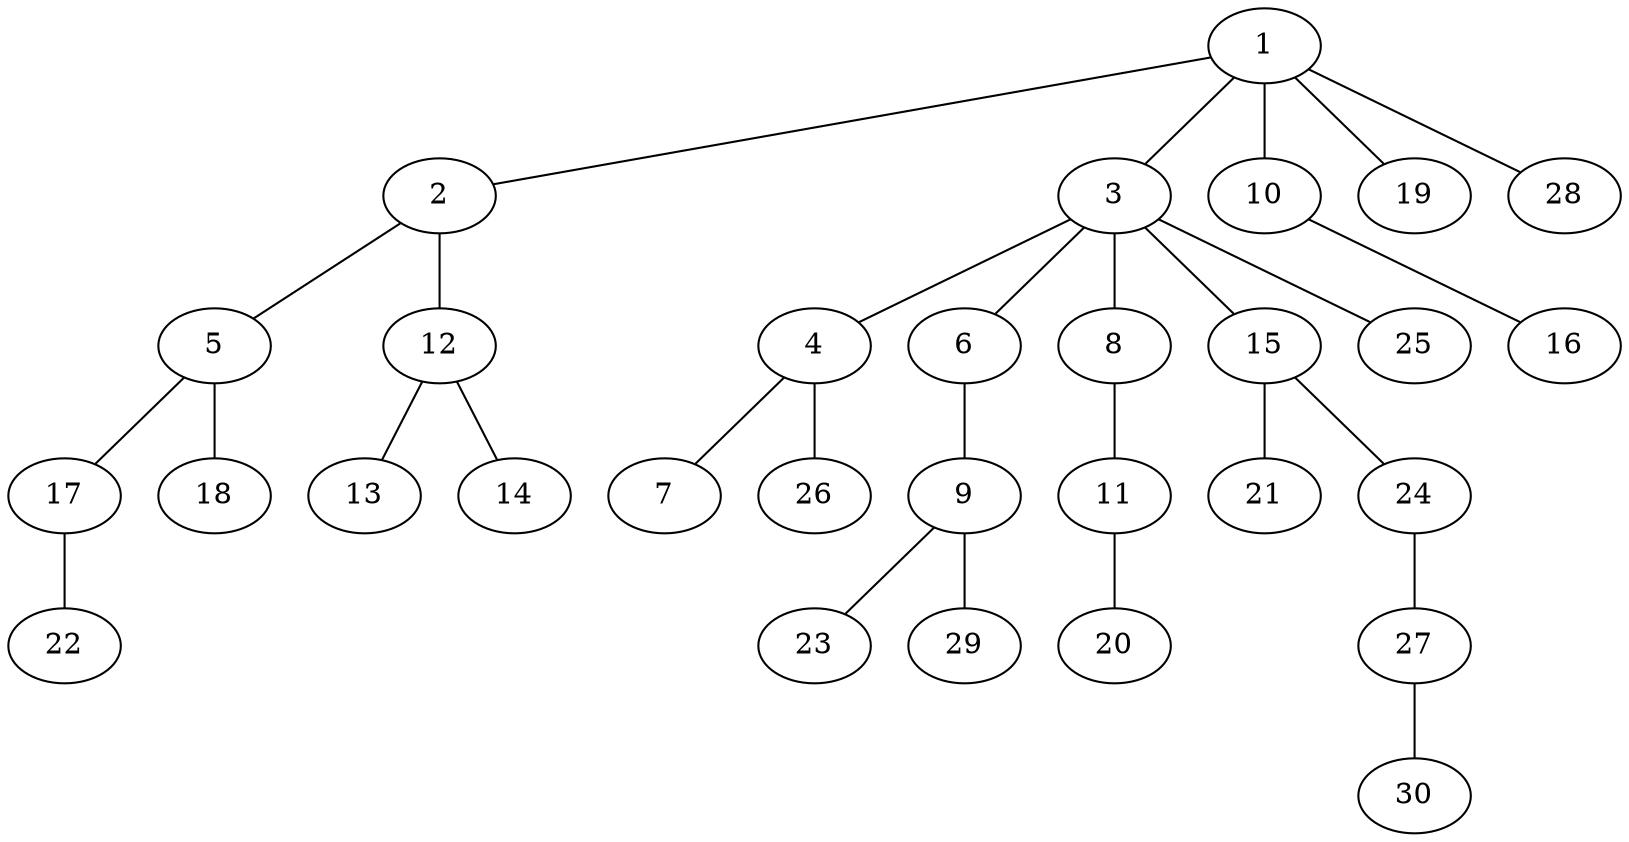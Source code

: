 graph graphname {1--2
1--3
1--10
1--19
1--28
2--5
2--12
3--4
3--6
3--8
3--15
3--25
4--7
4--26
5--17
5--18
6--9
8--11
9--23
9--29
10--16
11--20
12--13
12--14
15--21
15--24
17--22
24--27
27--30
}